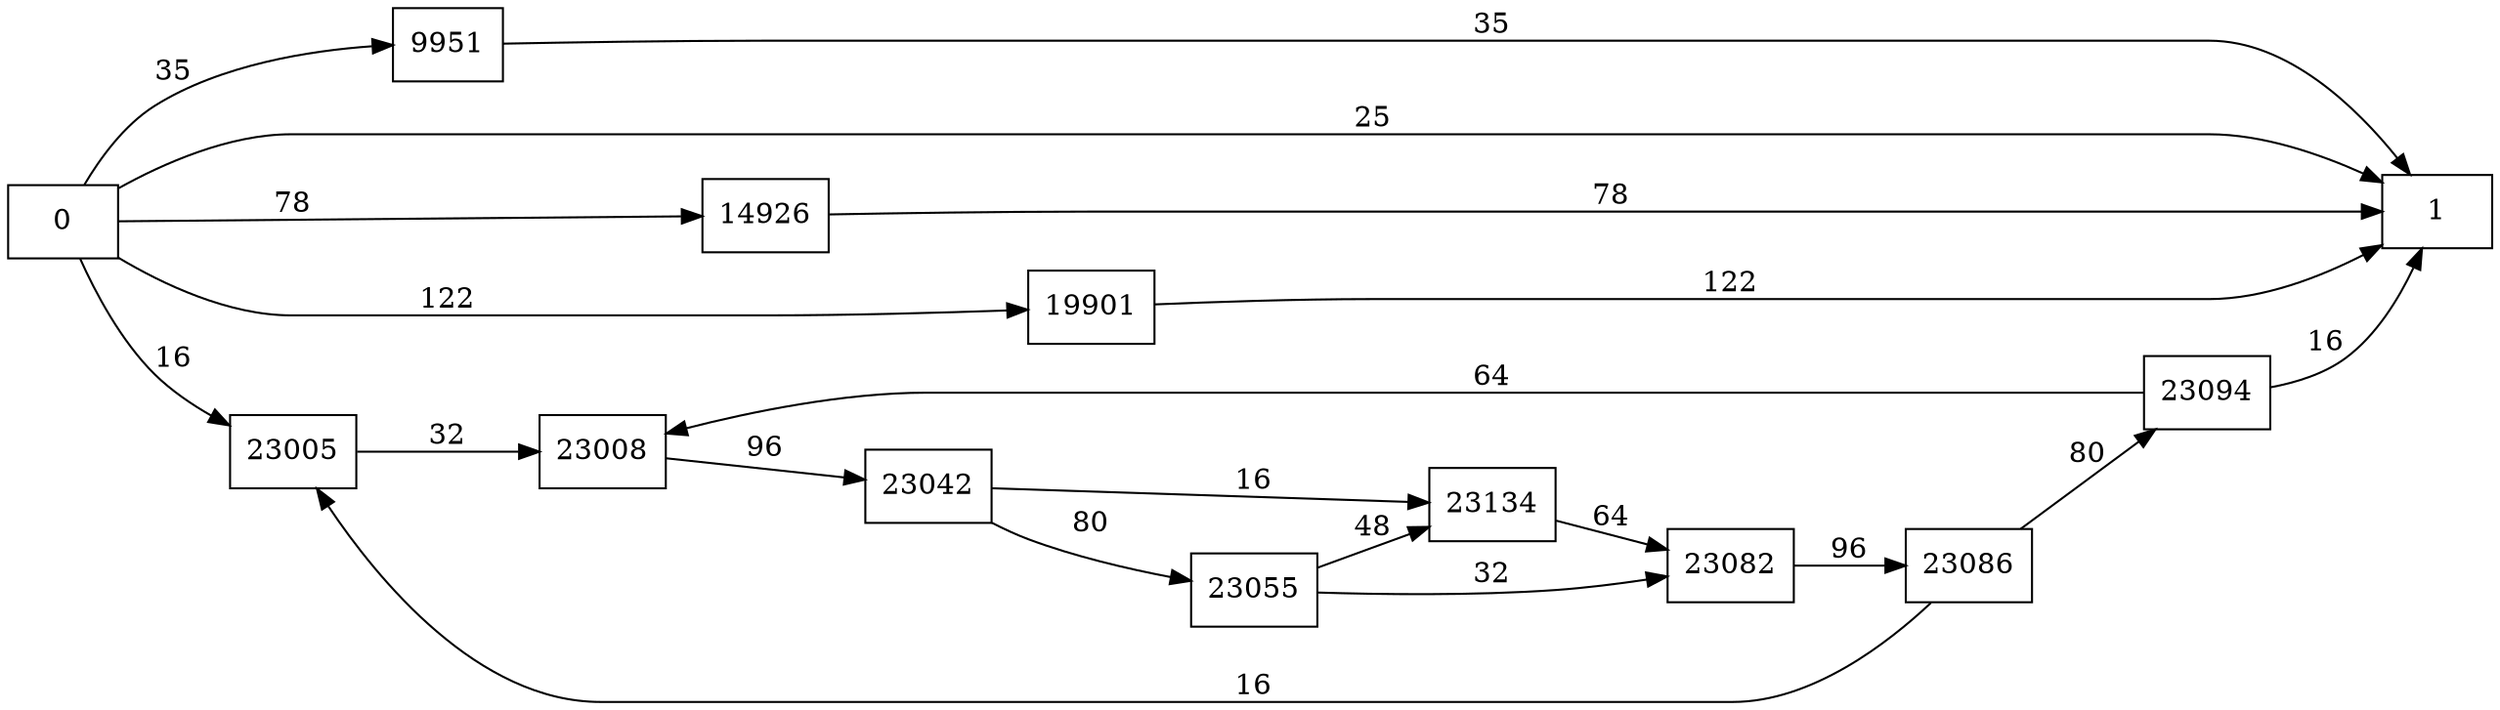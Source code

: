 digraph {
	graph [rankdir=LR]
	node [shape=rectangle]
	9951 -> 1 [label=35]
	14926 -> 1 [label=78]
	19901 -> 1 [label=122]
	23005 -> 23008 [label=32]
	23008 -> 23042 [label=96]
	23042 -> 23055 [label=80]
	23042 -> 23134 [label=16]
	23055 -> 23082 [label=32]
	23055 -> 23134 [label=48]
	23082 -> 23086 [label=96]
	23086 -> 23094 [label=80]
	23086 -> 23005 [label=16]
	23094 -> 23008 [label=64]
	23094 -> 1 [label=16]
	23134 -> 23082 [label=64]
	0 -> 1 [label=25]
	0 -> 9951 [label=35]
	0 -> 14926 [label=78]
	0 -> 19901 [label=122]
	0 -> 23005 [label=16]
}

